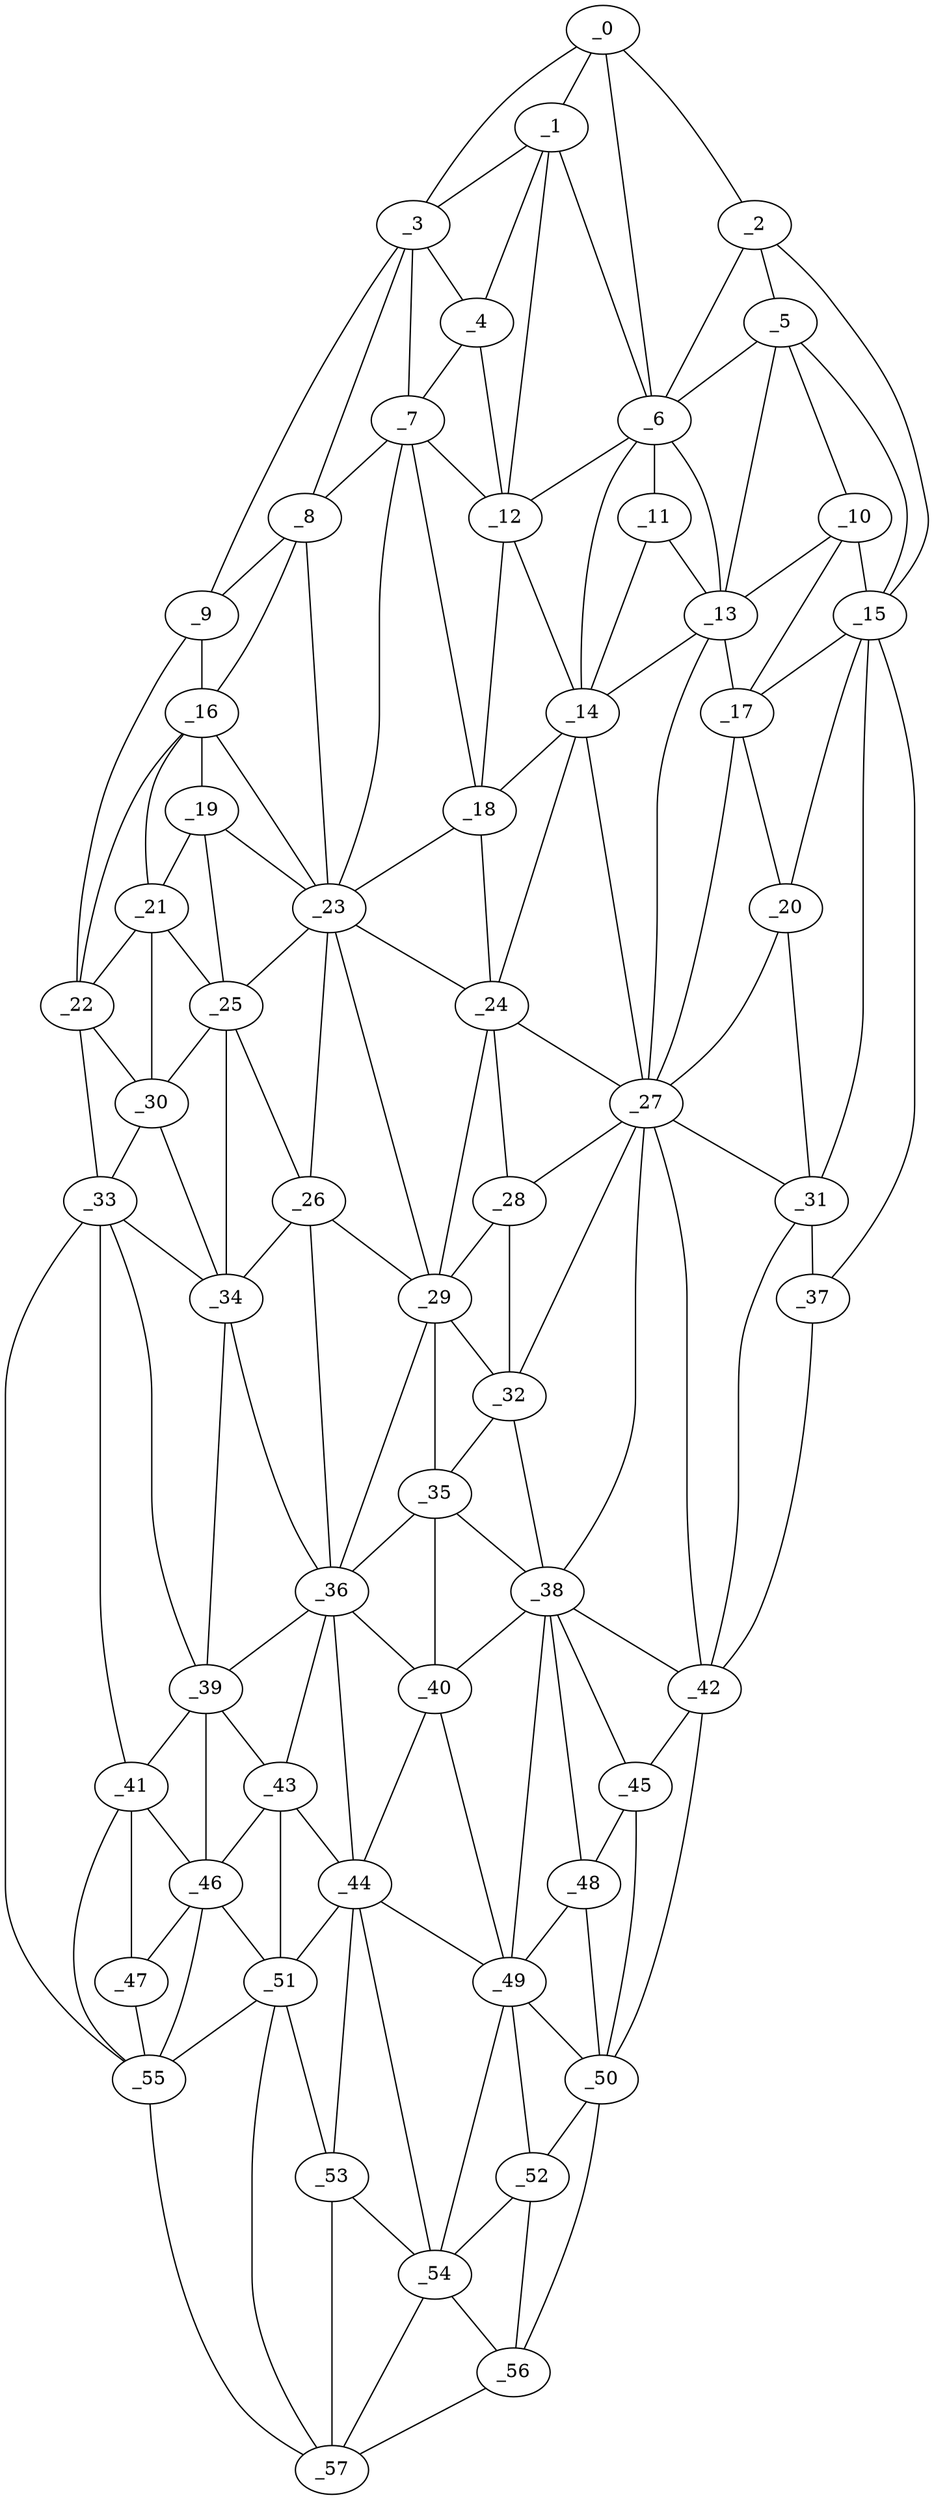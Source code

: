 graph "obj37__75.gxl" {
	_0	 [x=8,
		y=47];
	_1	 [x=16,
		y=60];
	_0 -- _1	 [valence=2];
	_2	 [x=17,
		y=30];
	_0 -- _2	 [valence=1];
	_3	 [x=18,
		y=74];
	_0 -- _3	 [valence=1];
	_6	 [x=26,
		y=43];
	_0 -- _6	 [valence=1];
	_1 -- _3	 [valence=2];
	_4	 [x=21,
		y=66];
	_1 -- _4	 [valence=1];
	_1 -- _6	 [valence=2];
	_12	 [x=35,
		y=53];
	_1 -- _12	 [valence=2];
	_5	 [x=26,
		y=31];
	_2 -- _5	 [valence=1];
	_2 -- _6	 [valence=2];
	_15	 [x=39,
		y=17];
	_2 -- _15	 [valence=1];
	_3 -- _4	 [valence=2];
	_7	 [x=27,
		y=70];
	_3 -- _7	 [valence=2];
	_8	 [x=28,
		y=77];
	_3 -- _8	 [valence=1];
	_9	 [x=28,
		y=86];
	_3 -- _9	 [valence=1];
	_4 -- _7	 [valence=1];
	_4 -- _12	 [valence=2];
	_5 -- _6	 [valence=2];
	_10	 [x=32,
		y=30];
	_5 -- _10	 [valence=2];
	_13	 [x=36,
		y=35];
	_5 -- _13	 [valence=2];
	_5 -- _15	 [valence=2];
	_11	 [x=33,
		y=43];
	_6 -- _11	 [valence=2];
	_6 -- _12	 [valence=2];
	_6 -- _13	 [valence=1];
	_14	 [x=36,
		y=48];
	_6 -- _14	 [valence=2];
	_7 -- _8	 [valence=1];
	_7 -- _12	 [valence=2];
	_18	 [x=43,
		y=60];
	_7 -- _18	 [valence=2];
	_23	 [x=51,
		y=74];
	_7 -- _23	 [valence=2];
	_8 -- _9	 [valence=2];
	_16	 [x=40,
		y=91];
	_8 -- _16	 [valence=2];
	_8 -- _23	 [valence=1];
	_9 -- _16	 [valence=2];
	_22	 [x=48,
		y=109];
	_9 -- _22	 [valence=1];
	_10 -- _13	 [valence=1];
	_10 -- _15	 [valence=2];
	_17	 [x=42,
		y=25];
	_10 -- _17	 [valence=1];
	_11 -- _13	 [valence=2];
	_11 -- _14	 [valence=1];
	_12 -- _14	 [valence=2];
	_12 -- _18	 [valence=2];
	_13 -- _14	 [valence=1];
	_13 -- _17	 [valence=2];
	_27	 [x=60,
		y=33];
	_13 -- _27	 [valence=2];
	_14 -- _18	 [valence=2];
	_24	 [x=54,
		y=62];
	_14 -- _24	 [valence=1];
	_14 -- _27	 [valence=2];
	_15 -- _17	 [valence=2];
	_20	 [x=48,
		y=22];
	_15 -- _20	 [valence=2];
	_31	 [x=67,
		y=22];
	_15 -- _31	 [valence=2];
	_37	 [x=83,
		y=18];
	_15 -- _37	 [valence=1];
	_19	 [x=47,
		y=93];
	_16 -- _19	 [valence=2];
	_21	 [x=48,
		y=102];
	_16 -- _21	 [valence=2];
	_16 -- _22	 [valence=2];
	_16 -- _23	 [valence=2];
	_17 -- _20	 [valence=1];
	_17 -- _27	 [valence=1];
	_18 -- _23	 [valence=1];
	_18 -- _24	 [valence=2];
	_19 -- _21	 [valence=1];
	_19 -- _23	 [valence=1];
	_25	 [x=55,
		y=92];
	_19 -- _25	 [valence=2];
	_20 -- _27	 [valence=2];
	_20 -- _31	 [valence=1];
	_21 -- _22	 [valence=2];
	_21 -- _25	 [valence=2];
	_30	 [x=63,
		y=100];
	_21 -- _30	 [valence=2];
	_22 -- _30	 [valence=2];
	_33	 [x=69,
		y=109];
	_22 -- _33	 [valence=1];
	_23 -- _24	 [valence=2];
	_23 -- _25	 [valence=2];
	_26	 [x=58,
		y=76];
	_23 -- _26	 [valence=2];
	_29	 [x=63,
		y=69];
	_23 -- _29	 [valence=2];
	_24 -- _27	 [valence=1];
	_28	 [x=63,
		y=61];
	_24 -- _28	 [valence=2];
	_24 -- _29	 [valence=2];
	_25 -- _26	 [valence=1];
	_25 -- _30	 [valence=1];
	_34	 [x=75,
		y=99];
	_25 -- _34	 [valence=2];
	_26 -- _29	 [valence=1];
	_26 -- _34	 [valence=2];
	_36	 [x=82,
		y=81];
	_26 -- _36	 [valence=1];
	_27 -- _28	 [valence=1];
	_27 -- _31	 [valence=1];
	_32	 [x=67,
		y=59];
	_27 -- _32	 [valence=1];
	_38	 [x=86,
		y=53];
	_27 -- _38	 [valence=2];
	_42	 [x=91,
		y=26];
	_27 -- _42	 [valence=1];
	_28 -- _29	 [valence=1];
	_28 -- _32	 [valence=2];
	_29 -- _32	 [valence=2];
	_35	 [x=80,
		y=61];
	_29 -- _35	 [valence=2];
	_29 -- _36	 [valence=1];
	_30 -- _33	 [valence=2];
	_30 -- _34	 [valence=2];
	_31 -- _37	 [valence=1];
	_31 -- _42	 [valence=2];
	_32 -- _35	 [valence=2];
	_32 -- _38	 [valence=2];
	_33 -- _34	 [valence=1];
	_39	 [x=86,
		y=102];
	_33 -- _39	 [valence=1];
	_41	 [x=90,
		y=105];
	_33 -- _41	 [valence=2];
	_55	 [x=118,
		y=100];
	_33 -- _55	 [valence=1];
	_34 -- _36	 [valence=1];
	_34 -- _39	 [valence=2];
	_35 -- _36	 [valence=2];
	_35 -- _38	 [valence=1];
	_40	 [x=90,
		y=60];
	_35 -- _40	 [valence=2];
	_36 -- _39	 [valence=2];
	_36 -- _40	 [valence=1];
	_43	 [x=93,
		y=86];
	_36 -- _43	 [valence=2];
	_44	 [x=95,
		y=79];
	_36 -- _44	 [valence=2];
	_37 -- _42	 [valence=1];
	_38 -- _40	 [valence=2];
	_38 -- _42	 [valence=2];
	_45	 [x=96,
		y=33];
	_38 -- _45	 [valence=2];
	_48	 [x=101,
		y=42];
	_38 -- _48	 [valence=2];
	_49	 [x=105,
		y=58];
	_38 -- _49	 [valence=1];
	_39 -- _41	 [valence=2];
	_39 -- _43	 [valence=1];
	_46	 [x=96,
		y=98];
	_39 -- _46	 [valence=2];
	_40 -- _44	 [valence=1];
	_40 -- _49	 [valence=1];
	_41 -- _46	 [valence=2];
	_47	 [x=96,
		y=102];
	_41 -- _47	 [valence=1];
	_41 -- _55	 [valence=2];
	_42 -- _45	 [valence=2];
	_50	 [x=109,
		y=47];
	_42 -- _50	 [valence=1];
	_43 -- _44	 [valence=2];
	_43 -- _46	 [valence=2];
	_51	 [x=109,
		y=88];
	_43 -- _51	 [valence=2];
	_44 -- _49	 [valence=2];
	_44 -- _51	 [valence=2];
	_53	 [x=117,
		y=83];
	_44 -- _53	 [valence=1];
	_54	 [x=118,
		y=66];
	_44 -- _54	 [valence=1];
	_45 -- _48	 [valence=2];
	_45 -- _50	 [valence=2];
	_46 -- _47	 [valence=2];
	_46 -- _51	 [valence=1];
	_46 -- _55	 [valence=1];
	_47 -- _55	 [valence=2];
	_48 -- _49	 [valence=2];
	_48 -- _50	 [valence=2];
	_49 -- _50	 [valence=2];
	_52	 [x=110,
		y=55];
	_49 -- _52	 [valence=2];
	_49 -- _54	 [valence=1];
	_50 -- _52	 [valence=2];
	_56	 [x=119,
		y=59];
	_50 -- _56	 [valence=1];
	_51 -- _53	 [valence=2];
	_51 -- _55	 [valence=2];
	_57	 [x=120,
		y=91];
	_51 -- _57	 [valence=1];
	_52 -- _54	 [valence=2];
	_52 -- _56	 [valence=2];
	_53 -- _54	 [valence=2];
	_53 -- _57	 [valence=1];
	_54 -- _56	 [valence=2];
	_54 -- _57	 [valence=2];
	_55 -- _57	 [valence=1];
	_56 -- _57	 [valence=1];
}
